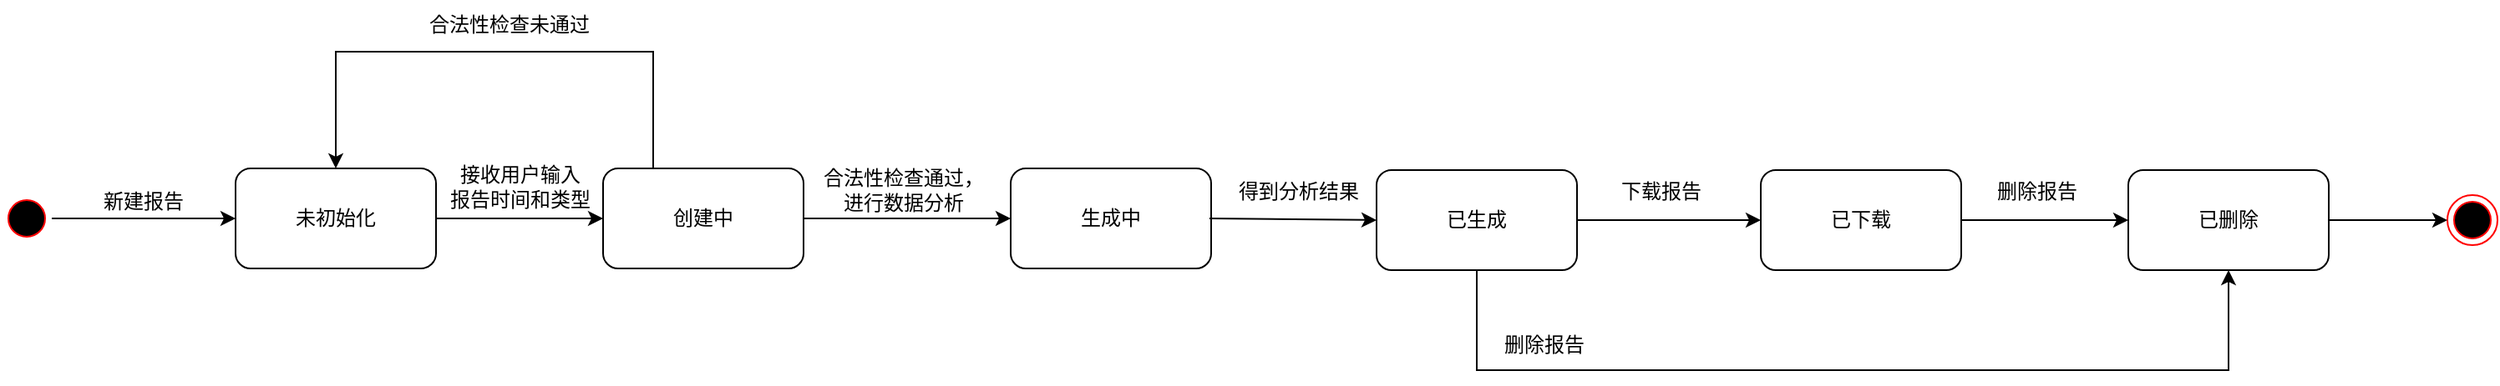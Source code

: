 <mxfile version="22.1.18" type="github">
  <diagram name="第 1 页" id="WLKe82YckZ-AthvR6e3o">
    <mxGraphModel dx="2441" dy="832" grid="1" gridSize="10" guides="1" tooltips="1" connect="1" arrows="1" fold="1" page="1" pageScale="1" pageWidth="827" pageHeight="1169" math="0" shadow="0">
      <root>
        <mxCell id="0" />
        <mxCell id="1" parent="0" />
        <mxCell id="-nO4xTUv9DtAdoL6QTUD-11" value="生成中" style="rounded=1;whiteSpace=wrap;html=1;" parent="1" vertex="1">
          <mxGeometry x="461" y="270" width="120" height="60" as="geometry" />
        </mxCell>
        <mxCell id="wGgZtADMz8uqcrAGJYZ0-2" style="edgeStyle=orthogonalEdgeStyle;rounded=0;orthogonalLoop=1;jettySize=auto;html=1;entryX=0;entryY=0.5;entryDx=0;entryDy=0;" parent="1" target="wGgZtADMz8uqcrAGJYZ0-1" edge="1">
          <mxGeometry relative="1" as="geometry">
            <mxPoint x="580" y="300" as="sourcePoint" />
          </mxGeometry>
        </mxCell>
        <mxCell id="l6yJgwb1NW9B_2ungp-H-36" value="" style="ellipse;html=1;shape=endState;fillColor=#000000;strokeColor=#ff0000;" parent="1" vertex="1">
          <mxGeometry x="1321" y="286" width="30" height="30" as="geometry" />
        </mxCell>
        <mxCell id="EPRzvtwArOqZ6eKEPvZ4-3" style="edgeStyle=orthogonalEdgeStyle;rounded=0;orthogonalLoop=1;jettySize=auto;html=1;" parent="1" source="wGgZtADMz8uqcrAGJYZ0-1" target="EPRzvtwArOqZ6eKEPvZ4-2" edge="1">
          <mxGeometry relative="1" as="geometry" />
        </mxCell>
        <mxCell id="EPRzvtwArOqZ6eKEPvZ4-9" style="edgeStyle=orthogonalEdgeStyle;rounded=0;orthogonalLoop=1;jettySize=auto;html=1;entryX=0.5;entryY=1;entryDx=0;entryDy=0;" parent="1" source="wGgZtADMz8uqcrAGJYZ0-1" target="EPRzvtwArOqZ6eKEPvZ4-5" edge="1">
          <mxGeometry relative="1" as="geometry">
            <Array as="points">
              <mxPoint x="740" y="391" />
              <mxPoint x="1190" y="391" />
            </Array>
          </mxGeometry>
        </mxCell>
        <mxCell id="wGgZtADMz8uqcrAGJYZ0-1" value="已生成" style="rounded=1;whiteSpace=wrap;html=1;" parent="1" vertex="1">
          <mxGeometry x="680" y="271" width="120" height="60" as="geometry" />
        </mxCell>
        <mxCell id="EPRzvtwArOqZ6eKEPvZ4-1" value="得到分析结果" style="text;html=1;align=center;verticalAlign=middle;resizable=0;points=[];autosize=1;strokeColor=none;fillColor=none;" parent="1" vertex="1">
          <mxGeometry x="583" y="269" width="100" height="30" as="geometry" />
        </mxCell>
        <mxCell id="EPRzvtwArOqZ6eKEPvZ4-6" style="edgeStyle=orthogonalEdgeStyle;rounded=0;orthogonalLoop=1;jettySize=auto;html=1;" parent="1" source="EPRzvtwArOqZ6eKEPvZ4-2" target="EPRzvtwArOqZ6eKEPvZ4-5" edge="1">
          <mxGeometry relative="1" as="geometry" />
        </mxCell>
        <mxCell id="EPRzvtwArOqZ6eKEPvZ4-2" value="已下载" style="rounded=1;whiteSpace=wrap;html=1;" parent="1" vertex="1">
          <mxGeometry x="910" y="271" width="120" height="60" as="geometry" />
        </mxCell>
        <mxCell id="EPRzvtwArOqZ6eKEPvZ4-4" value="下载报告" style="text;html=1;align=center;verticalAlign=middle;resizable=0;points=[];autosize=1;strokeColor=none;fillColor=none;" parent="1" vertex="1">
          <mxGeometry x="815" y="269" width="70" height="30" as="geometry" />
        </mxCell>
        <mxCell id="EPRzvtwArOqZ6eKEPvZ4-8" style="edgeStyle=orthogonalEdgeStyle;rounded=0;orthogonalLoop=1;jettySize=auto;html=1;" parent="1" source="EPRzvtwArOqZ6eKEPvZ4-5" target="l6yJgwb1NW9B_2ungp-H-36" edge="1">
          <mxGeometry relative="1" as="geometry" />
        </mxCell>
        <mxCell id="EPRzvtwArOqZ6eKEPvZ4-5" value="已删除" style="rounded=1;whiteSpace=wrap;html=1;" parent="1" vertex="1">
          <mxGeometry x="1130" y="271" width="120" height="60" as="geometry" />
        </mxCell>
        <mxCell id="EPRzvtwArOqZ6eKEPvZ4-7" value="删除报告" style="text;html=1;align=center;verticalAlign=middle;resizable=0;points=[];autosize=1;strokeColor=none;fillColor=none;" parent="1" vertex="1">
          <mxGeometry x="1040" y="269" width="70" height="30" as="geometry" />
        </mxCell>
        <mxCell id="EPRzvtwArOqZ6eKEPvZ4-10" value="删除报告" style="text;html=1;align=center;verticalAlign=middle;resizable=0;points=[];autosize=1;strokeColor=none;fillColor=none;" parent="1" vertex="1">
          <mxGeometry x="745" y="361" width="70" height="30" as="geometry" />
        </mxCell>
        <mxCell id="U-1gRtrwtGmdSA8jvJPS-1" style="edgeStyle=orthogonalEdgeStyle;rounded=0;orthogonalLoop=1;jettySize=auto;html=1;entryX=0;entryY=0.5;entryDx=0;entryDy=0;" edge="1" parent="1" source="U-1gRtrwtGmdSA8jvJPS-2" target="U-1gRtrwtGmdSA8jvJPS-8">
          <mxGeometry relative="1" as="geometry" />
        </mxCell>
        <mxCell id="U-1gRtrwtGmdSA8jvJPS-2" value="未初始化" style="rounded=1;whiteSpace=wrap;html=1;" vertex="1" parent="1">
          <mxGeometry x="-3" y="270" width="120" height="60" as="geometry" />
        </mxCell>
        <mxCell id="U-1gRtrwtGmdSA8jvJPS-3" style="edgeStyle=orthogonalEdgeStyle;rounded=0;orthogonalLoop=1;jettySize=auto;html=1;" edge="1" parent="1" source="U-1gRtrwtGmdSA8jvJPS-4" target="U-1gRtrwtGmdSA8jvJPS-2">
          <mxGeometry relative="1" as="geometry" />
        </mxCell>
        <mxCell id="U-1gRtrwtGmdSA8jvJPS-4" value="" style="ellipse;html=1;shape=startState;fillColor=#000000;strokeColor=#ff0000;" vertex="1" parent="1">
          <mxGeometry x="-143" y="285" width="30" height="30" as="geometry" />
        </mxCell>
        <mxCell id="U-1gRtrwtGmdSA8jvJPS-5" value="新建报告" style="text;html=1;strokeColor=none;fillColor=none;align=center;verticalAlign=middle;whiteSpace=wrap;rounded=0;" vertex="1" parent="1">
          <mxGeometry x="-123" y="275" width="130" height="30" as="geometry" />
        </mxCell>
        <mxCell id="U-1gRtrwtGmdSA8jvJPS-6" style="edgeStyle=orthogonalEdgeStyle;rounded=0;orthogonalLoop=1;jettySize=auto;html=1;exitX=0.5;exitY=0;exitDx=0;exitDy=0;entryX=0.5;entryY=0;entryDx=0;entryDy=0;" edge="1" parent="1" source="U-1gRtrwtGmdSA8jvJPS-8" target="U-1gRtrwtGmdSA8jvJPS-2">
          <mxGeometry relative="1" as="geometry">
            <Array as="points">
              <mxPoint x="247" y="270" />
              <mxPoint x="247" y="200" />
              <mxPoint x="57" y="200" />
            </Array>
          </mxGeometry>
        </mxCell>
        <mxCell id="U-1gRtrwtGmdSA8jvJPS-7" style="edgeStyle=orthogonalEdgeStyle;rounded=0;orthogonalLoop=1;jettySize=auto;html=1;" edge="1" parent="1" source="U-1gRtrwtGmdSA8jvJPS-8">
          <mxGeometry relative="1" as="geometry">
            <mxPoint x="461" y="300" as="targetPoint" />
          </mxGeometry>
        </mxCell>
        <mxCell id="U-1gRtrwtGmdSA8jvJPS-8" value="创建中" style="rounded=1;whiteSpace=wrap;html=1;" vertex="1" parent="1">
          <mxGeometry x="217" y="270" width="120" height="60" as="geometry" />
        </mxCell>
        <mxCell id="U-1gRtrwtGmdSA8jvJPS-9" value="接收用户输入&lt;br&gt;报告时间和类型" style="text;html=1;align=center;verticalAlign=middle;resizable=0;points=[];autosize=1;strokeColor=none;fillColor=none;" vertex="1" parent="1">
          <mxGeometry x="112" y="261" width="110" height="40" as="geometry" />
        </mxCell>
        <mxCell id="U-1gRtrwtGmdSA8jvJPS-10" value="合法性检查通过，&lt;br&gt;进行数据分析" style="text;html=1;strokeColor=none;fillColor=none;align=center;verticalAlign=middle;whiteSpace=wrap;rounded=0;" vertex="1" parent="1">
          <mxGeometry x="332" y="268" width="130" height="30" as="geometry" />
        </mxCell>
        <mxCell id="U-1gRtrwtGmdSA8jvJPS-11" value="合法性检查未通过" style="text;html=1;strokeColor=none;fillColor=none;align=center;verticalAlign=middle;whiteSpace=wrap;rounded=0;" vertex="1" parent="1">
          <mxGeometry x="86" y="169" width="150" height="30" as="geometry" />
        </mxCell>
      </root>
    </mxGraphModel>
  </diagram>
</mxfile>
